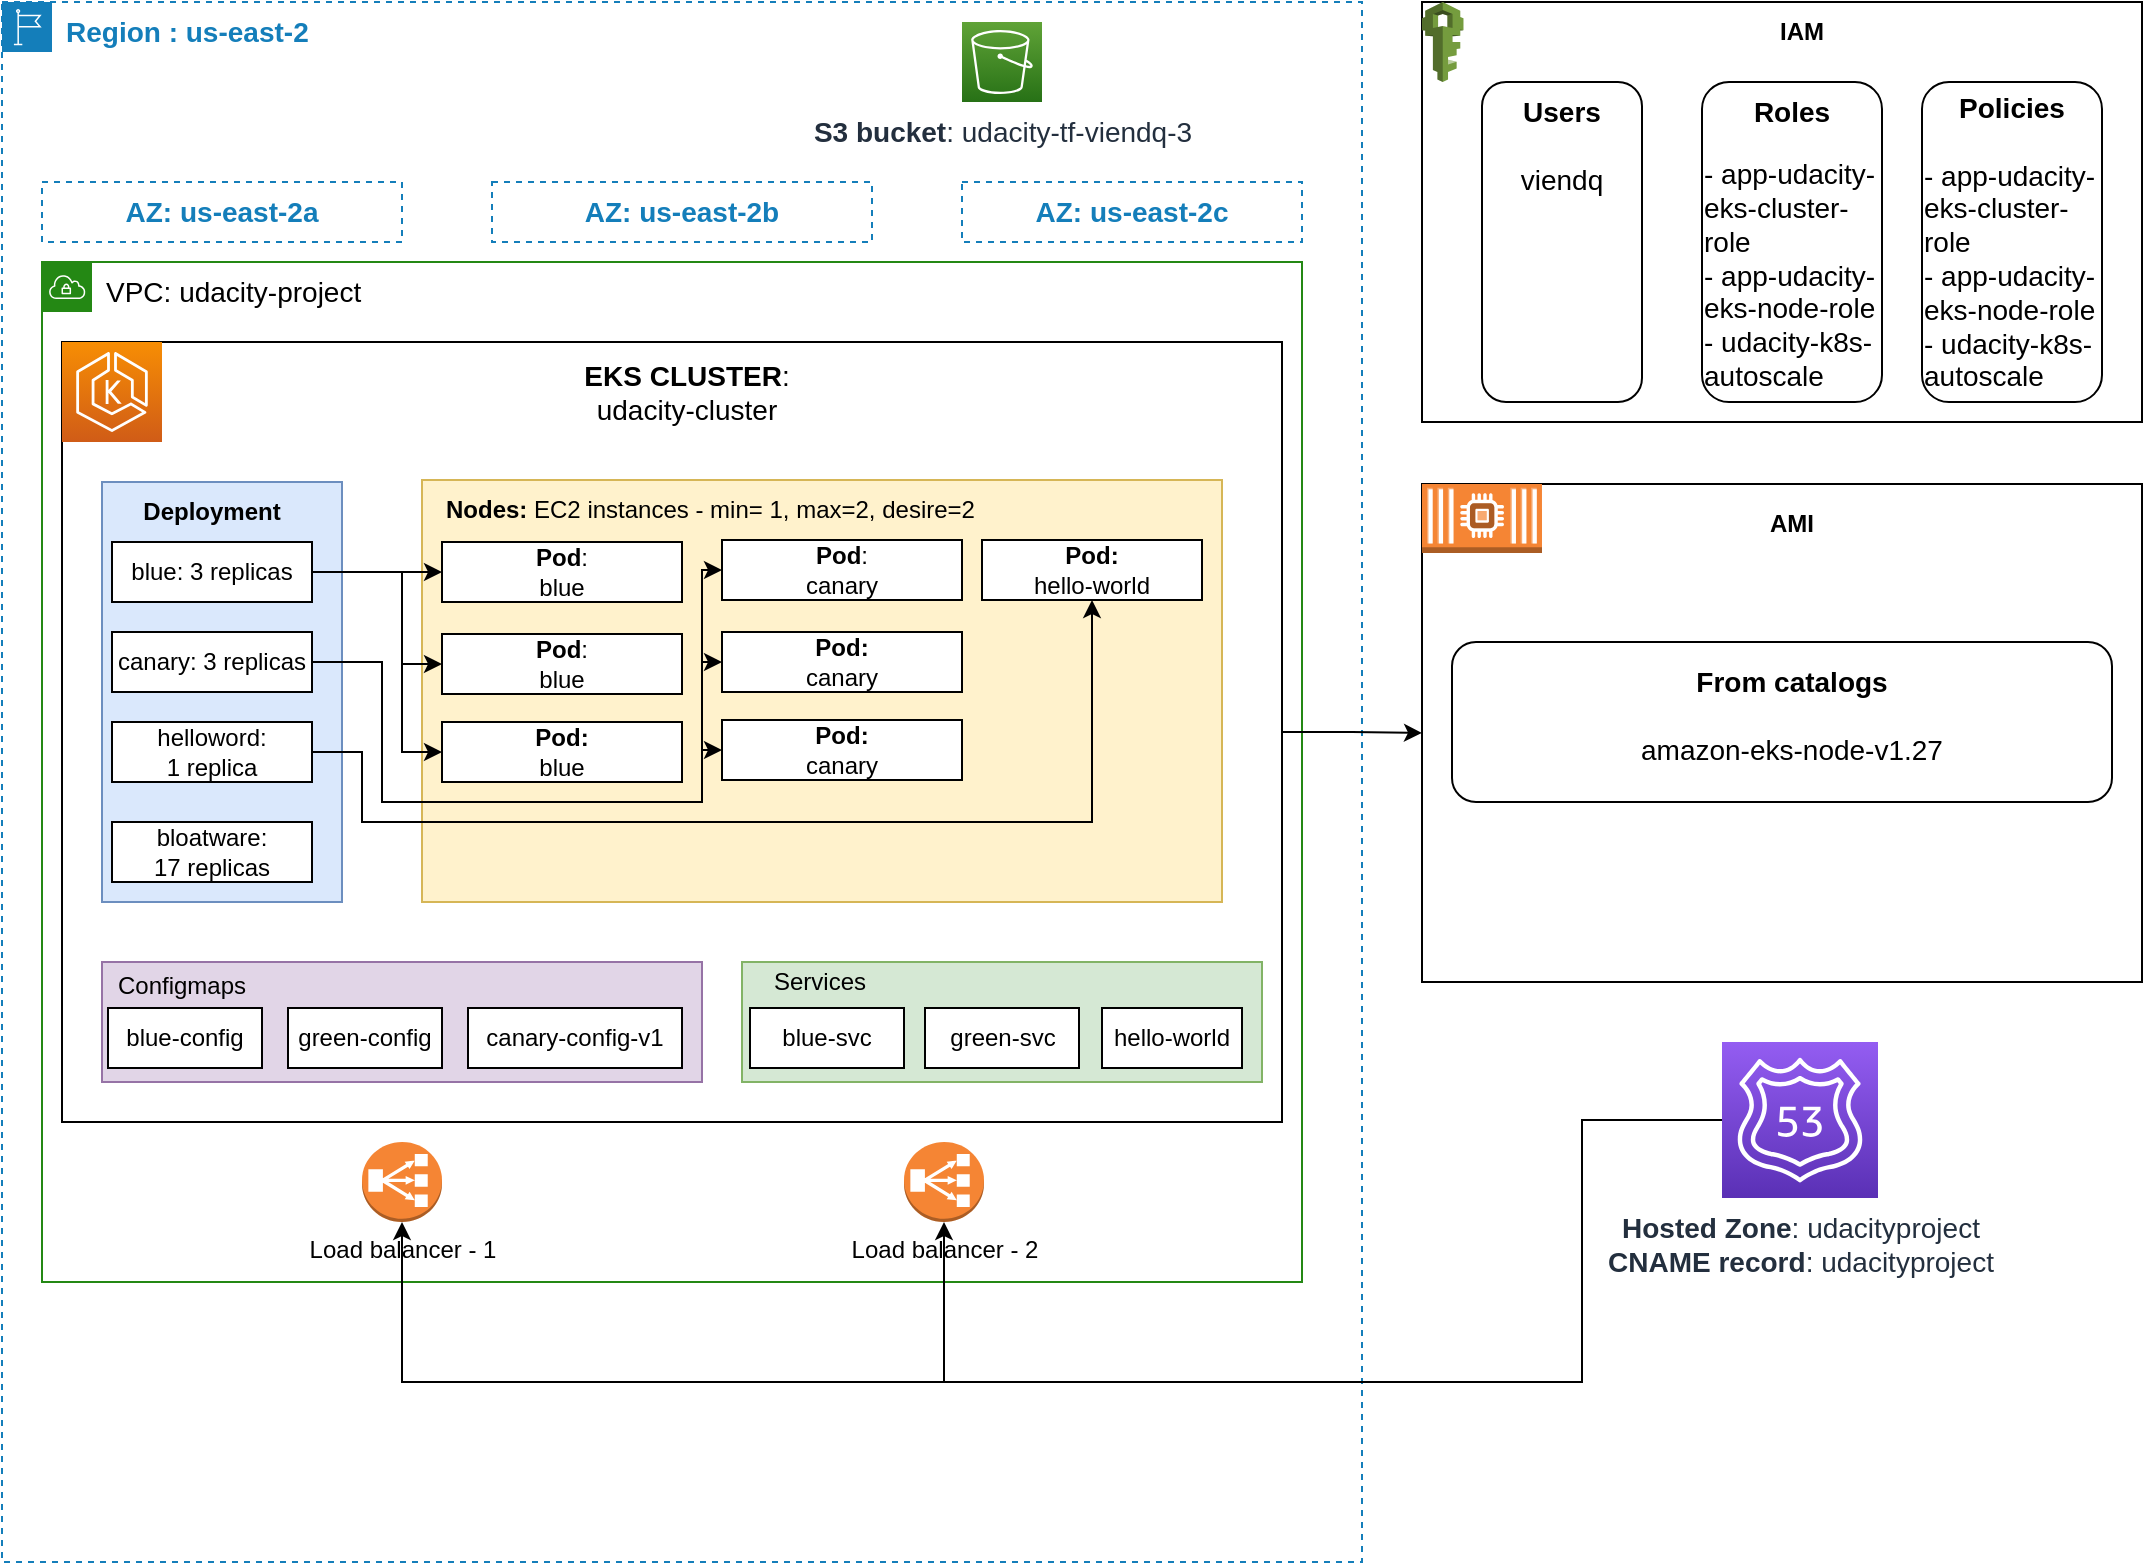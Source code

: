 <mxfile version="21.3.8" type="device">
  <diagram id="Ht1M8jgEwFfnCIfOTk4-" name="Page-1">
    <mxGraphModel dx="1687" dy="862" grid="1" gridSize="10" guides="1" tooltips="1" connect="1" arrows="1" fold="1" page="1" pageScale="1" pageWidth="1169" pageHeight="827" math="0" shadow="0">
      <root>
        <mxCell id="0" />
        <mxCell id="1" parent="0" />
        <mxCell id="TworTJh9LBBQ2F2tyUZx-2" value="&lt;font style=&quot;font-size: 14px;&quot;&gt;&lt;b&gt;Region : us-east-2&lt;/b&gt;&lt;/font&gt;" style="points=[[0,0],[0.25,0],[0.5,0],[0.75,0],[1,0],[1,0.25],[1,0.5],[1,0.75],[1,1],[0.75,1],[0.5,1],[0.25,1],[0,1],[0,0.75],[0,0.5],[0,0.25]];outlineConnect=0;gradientColor=none;html=1;whiteSpace=wrap;fontSize=12;fontStyle=0;container=1;pointerEvents=0;collapsible=0;recursiveResize=0;shape=mxgraph.aws4.group;grIcon=mxgraph.aws4.group_region;strokeColor=#147EBA;fillColor=none;verticalAlign=top;align=left;spacingLeft=30;fontColor=#147EBA;dashed=1;" vertex="1" parent="1">
          <mxGeometry x="60" y="30" width="680" height="780" as="geometry" />
        </mxCell>
        <mxCell id="TworTJh9LBBQ2F2tyUZx-3" value="&lt;font style=&quot;font-size: 14px;&quot;&gt;&lt;b&gt;AZ: us-east-2a&lt;/b&gt;&lt;/font&gt;" style="fillColor=none;strokeColor=#147EBA;dashed=1;verticalAlign=top;fontStyle=0;fontColor=#147EBA;whiteSpace=wrap;html=1;" vertex="1" parent="TworTJh9LBBQ2F2tyUZx-2">
          <mxGeometry x="20" y="90" width="180" height="30" as="geometry" />
        </mxCell>
        <mxCell id="TworTJh9LBBQ2F2tyUZx-4" value="&lt;font style=&quot;font-size: 14px;&quot;&gt;&lt;b&gt;AZ: us-east-2b&lt;/b&gt;&lt;/font&gt;" style="fillColor=none;strokeColor=#147EBA;dashed=1;verticalAlign=top;fontStyle=0;fontColor=#147EBA;whiteSpace=wrap;html=1;" vertex="1" parent="TworTJh9LBBQ2F2tyUZx-2">
          <mxGeometry x="245" y="90" width="190" height="30" as="geometry" />
        </mxCell>
        <mxCell id="TworTJh9LBBQ2F2tyUZx-5" value="&lt;font style=&quot;font-size: 14px;&quot;&gt;&lt;b&gt;AZ: us-east-2c&lt;/b&gt;&lt;/font&gt;" style="fillColor=none;strokeColor=#147EBA;dashed=1;verticalAlign=top;fontStyle=0;fontColor=#147EBA;whiteSpace=wrap;html=1;" vertex="1" parent="TworTJh9LBBQ2F2tyUZx-2">
          <mxGeometry x="480" y="90" width="170" height="30" as="geometry" />
        </mxCell>
        <mxCell id="TworTJh9LBBQ2F2tyUZx-8" value="&lt;font style=&quot;font-size: 14px;&quot; color=&quot;#000000&quot;&gt;VPC: udacity-project&lt;/font&gt;" style="points=[[0,0],[0.25,0],[0.5,0],[0.75,0],[1,0],[1,0.25],[1,0.5],[1,0.75],[1,1],[0.75,1],[0.5,1],[0.25,1],[0,1],[0,0.75],[0,0.5],[0,0.25]];outlineConnect=0;gradientColor=none;html=1;whiteSpace=wrap;fontSize=12;fontStyle=0;container=1;pointerEvents=0;collapsible=0;recursiveResize=0;shape=mxgraph.aws4.group;grIcon=mxgraph.aws4.group_vpc;strokeColor=#248814;fillColor=none;verticalAlign=top;align=left;spacingLeft=30;fontColor=#AAB7B8;dashed=0;" vertex="1" parent="TworTJh9LBBQ2F2tyUZx-2">
          <mxGeometry x="20" y="130" width="630" height="510" as="geometry" />
        </mxCell>
        <mxCell id="TworTJh9LBBQ2F2tyUZx-10" value="" style="rounded=0;whiteSpace=wrap;html=1;fillColor=none;" vertex="1" parent="TworTJh9LBBQ2F2tyUZx-8">
          <mxGeometry x="10" y="40" width="610" height="390" as="geometry" />
        </mxCell>
        <mxCell id="TworTJh9LBBQ2F2tyUZx-6" value="" style="sketch=0;points=[[0,0,0],[0.25,0,0],[0.5,0,0],[0.75,0,0],[1,0,0],[0,1,0],[0.25,1,0],[0.5,1,0],[0.75,1,0],[1,1,0],[0,0.25,0],[0,0.5,0],[0,0.75,0],[1,0.25,0],[1,0.5,0],[1,0.75,0]];outlineConnect=0;fontColor=#232F3E;gradientColor=#F78E04;gradientDirection=north;fillColor=#D05C17;strokeColor=#ffffff;dashed=0;verticalLabelPosition=bottom;verticalAlign=top;align=center;html=1;fontSize=12;fontStyle=0;aspect=fixed;shape=mxgraph.aws4.resourceIcon;resIcon=mxgraph.aws4.eks;" vertex="1" parent="TworTJh9LBBQ2F2tyUZx-8">
          <mxGeometry x="10" y="40" width="50" height="50" as="geometry" />
        </mxCell>
        <mxCell id="TworTJh9LBBQ2F2tyUZx-13" value="" style="rounded=0;whiteSpace=wrap;html=1;fillColor=#dae8fc;strokeColor=#6c8ebf;" vertex="1" parent="TworTJh9LBBQ2F2tyUZx-8">
          <mxGeometry x="30" y="110" width="120" height="210" as="geometry" />
        </mxCell>
        <mxCell id="TworTJh9LBBQ2F2tyUZx-11" value="&lt;font style=&quot;font-size: 14px;&quot;&gt;&lt;b&gt;EKS CLUSTER&lt;/b&gt;: udacity-cluster&lt;/font&gt;" style="text;html=1;strokeColor=none;fillColor=none;align=center;verticalAlign=middle;whiteSpace=wrap;rounded=0;" vertex="1" parent="TworTJh9LBBQ2F2tyUZx-8">
          <mxGeometry x="260" y="50" width="125" height="30" as="geometry" />
        </mxCell>
        <mxCell id="TworTJh9LBBQ2F2tyUZx-14" value="&lt;b&gt;Deployment&lt;/b&gt;" style="text;html=1;strokeColor=none;fillColor=none;align=center;verticalAlign=middle;whiteSpace=wrap;rounded=0;" vertex="1" parent="TworTJh9LBBQ2F2tyUZx-8">
          <mxGeometry x="40" y="110" width="90" height="30" as="geometry" />
        </mxCell>
        <mxCell id="TworTJh9LBBQ2F2tyUZx-15" value="" style="rounded=0;whiteSpace=wrap;html=1;fillColor=#fff2cc;strokeColor=#d6b656;" vertex="1" parent="TworTJh9LBBQ2F2tyUZx-8">
          <mxGeometry x="190" y="109" width="400" height="211" as="geometry" />
        </mxCell>
        <mxCell id="TworTJh9LBBQ2F2tyUZx-16" value="&lt;b&gt;Nodes: &lt;/b&gt;EC2 instances - min= 1, max=2, desire=2" style="text;html=1;strokeColor=none;fillColor=none;align=left;verticalAlign=middle;whiteSpace=wrap;rounded=0;" vertex="1" parent="TworTJh9LBBQ2F2tyUZx-8">
          <mxGeometry x="200" y="109" width="380" height="30" as="geometry" />
        </mxCell>
        <mxCell id="TworTJh9LBBQ2F2tyUZx-17" value="&lt;b&gt;Pod&lt;/b&gt;:&lt;br&gt;blue" style="rounded=0;whiteSpace=wrap;html=1;" vertex="1" parent="TworTJh9LBBQ2F2tyUZx-8">
          <mxGeometry x="200" y="140" width="120" height="30" as="geometry" />
        </mxCell>
        <mxCell id="TworTJh9LBBQ2F2tyUZx-18" value="&lt;b&gt;Pod&lt;/b&gt;:&lt;br&gt;blue" style="rounded=0;whiteSpace=wrap;html=1;" vertex="1" parent="TworTJh9LBBQ2F2tyUZx-8">
          <mxGeometry x="200" y="186" width="120" height="30" as="geometry" />
        </mxCell>
        <mxCell id="TworTJh9LBBQ2F2tyUZx-19" value="&lt;b&gt;Pod:&lt;br&gt;&lt;/b&gt;blue" style="rounded=0;whiteSpace=wrap;html=1;" vertex="1" parent="TworTJh9LBBQ2F2tyUZx-8">
          <mxGeometry x="200" y="230" width="120" height="30" as="geometry" />
        </mxCell>
        <mxCell id="TworTJh9LBBQ2F2tyUZx-20" value="&lt;b&gt;Pod&lt;/b&gt;:&lt;br&gt;canary" style="rounded=0;whiteSpace=wrap;html=1;" vertex="1" parent="TworTJh9LBBQ2F2tyUZx-8">
          <mxGeometry x="340" y="139" width="120" height="30" as="geometry" />
        </mxCell>
        <mxCell id="TworTJh9LBBQ2F2tyUZx-21" value="&lt;b&gt;Pod:&lt;br&gt;&lt;/b&gt;canary" style="rounded=0;whiteSpace=wrap;html=1;" vertex="1" parent="TworTJh9LBBQ2F2tyUZx-8">
          <mxGeometry x="340" y="185" width="120" height="30" as="geometry" />
        </mxCell>
        <mxCell id="TworTJh9LBBQ2F2tyUZx-22" value="&lt;b&gt;Pod:&lt;br&gt;&lt;/b&gt;canary" style="rounded=0;whiteSpace=wrap;html=1;" vertex="1" parent="TworTJh9LBBQ2F2tyUZx-8">
          <mxGeometry x="340" y="229" width="120" height="30" as="geometry" />
        </mxCell>
        <mxCell id="TworTJh9LBBQ2F2tyUZx-23" value="&lt;b&gt;Pod:&lt;br&gt;&lt;/b&gt;hello-world" style="rounded=0;whiteSpace=wrap;html=1;" vertex="1" parent="TworTJh9LBBQ2F2tyUZx-8">
          <mxGeometry x="470" y="139" width="110" height="30" as="geometry" />
        </mxCell>
        <mxCell id="TworTJh9LBBQ2F2tyUZx-62" style="edgeStyle=orthogonalEdgeStyle;rounded=0;orthogonalLoop=1;jettySize=auto;html=1;entryX=0;entryY=0.5;entryDx=0;entryDy=0;" edge="1" parent="TworTJh9LBBQ2F2tyUZx-8" source="TworTJh9LBBQ2F2tyUZx-24" target="TworTJh9LBBQ2F2tyUZx-17">
          <mxGeometry relative="1" as="geometry" />
        </mxCell>
        <mxCell id="TworTJh9LBBQ2F2tyUZx-63" style="edgeStyle=orthogonalEdgeStyle;rounded=0;orthogonalLoop=1;jettySize=auto;html=1;entryX=0;entryY=0.5;entryDx=0;entryDy=0;" edge="1" parent="TworTJh9LBBQ2F2tyUZx-8" source="TworTJh9LBBQ2F2tyUZx-24" target="TworTJh9LBBQ2F2tyUZx-18">
          <mxGeometry relative="1" as="geometry">
            <Array as="points">
              <mxPoint x="180" y="155" />
              <mxPoint x="180" y="201" />
            </Array>
          </mxGeometry>
        </mxCell>
        <mxCell id="TworTJh9LBBQ2F2tyUZx-64" style="edgeStyle=orthogonalEdgeStyle;rounded=0;orthogonalLoop=1;jettySize=auto;html=1;entryX=0;entryY=0.5;entryDx=0;entryDy=0;" edge="1" parent="TworTJh9LBBQ2F2tyUZx-8" source="TworTJh9LBBQ2F2tyUZx-24" target="TworTJh9LBBQ2F2tyUZx-19">
          <mxGeometry relative="1" as="geometry">
            <Array as="points">
              <mxPoint x="180" y="155" />
              <mxPoint x="180" y="245" />
            </Array>
          </mxGeometry>
        </mxCell>
        <mxCell id="TworTJh9LBBQ2F2tyUZx-24" value="blue: 3 replicas" style="rounded=0;whiteSpace=wrap;html=1;" vertex="1" parent="TworTJh9LBBQ2F2tyUZx-8">
          <mxGeometry x="35" y="140" width="100" height="30" as="geometry" />
        </mxCell>
        <mxCell id="TworTJh9LBBQ2F2tyUZx-65" style="edgeStyle=orthogonalEdgeStyle;rounded=0;orthogonalLoop=1;jettySize=auto;html=1;entryX=0;entryY=0.5;entryDx=0;entryDy=0;" edge="1" parent="TworTJh9LBBQ2F2tyUZx-8" source="TworTJh9LBBQ2F2tyUZx-25" target="TworTJh9LBBQ2F2tyUZx-20">
          <mxGeometry relative="1" as="geometry">
            <Array as="points">
              <mxPoint x="170" y="200" />
              <mxPoint x="170" y="270" />
              <mxPoint x="330" y="270" />
              <mxPoint x="330" y="154" />
            </Array>
          </mxGeometry>
        </mxCell>
        <mxCell id="TworTJh9LBBQ2F2tyUZx-66" style="edgeStyle=orthogonalEdgeStyle;rounded=0;orthogonalLoop=1;jettySize=auto;html=1;entryX=0;entryY=0.5;entryDx=0;entryDy=0;" edge="1" parent="TworTJh9LBBQ2F2tyUZx-8" source="TworTJh9LBBQ2F2tyUZx-25" target="TworTJh9LBBQ2F2tyUZx-21">
          <mxGeometry relative="1" as="geometry">
            <Array as="points">
              <mxPoint x="170" y="200" />
              <mxPoint x="170" y="270" />
              <mxPoint x="330" y="270" />
              <mxPoint x="330" y="200" />
            </Array>
          </mxGeometry>
        </mxCell>
        <mxCell id="TworTJh9LBBQ2F2tyUZx-67" style="edgeStyle=orthogonalEdgeStyle;rounded=0;orthogonalLoop=1;jettySize=auto;html=1;entryX=0;entryY=0.5;entryDx=0;entryDy=0;" edge="1" parent="TworTJh9LBBQ2F2tyUZx-8" source="TworTJh9LBBQ2F2tyUZx-25" target="TworTJh9LBBQ2F2tyUZx-22">
          <mxGeometry relative="1" as="geometry">
            <Array as="points">
              <mxPoint x="170" y="200" />
              <mxPoint x="170" y="270" />
              <mxPoint x="330" y="270" />
              <mxPoint x="330" y="244" />
            </Array>
          </mxGeometry>
        </mxCell>
        <mxCell id="TworTJh9LBBQ2F2tyUZx-25" value="canary: 3 replicas" style="rounded=0;whiteSpace=wrap;html=1;" vertex="1" parent="TworTJh9LBBQ2F2tyUZx-8">
          <mxGeometry x="35" y="185" width="100" height="30" as="geometry" />
        </mxCell>
        <mxCell id="TworTJh9LBBQ2F2tyUZx-68" style="edgeStyle=orthogonalEdgeStyle;rounded=0;orthogonalLoop=1;jettySize=auto;html=1;entryX=0.5;entryY=1;entryDx=0;entryDy=0;" edge="1" parent="TworTJh9LBBQ2F2tyUZx-8" source="TworTJh9LBBQ2F2tyUZx-43" target="TworTJh9LBBQ2F2tyUZx-23">
          <mxGeometry relative="1" as="geometry">
            <Array as="points">
              <mxPoint x="160" y="245" />
              <mxPoint x="160" y="280" />
              <mxPoint x="525" y="280" />
            </Array>
          </mxGeometry>
        </mxCell>
        <mxCell id="TworTJh9LBBQ2F2tyUZx-43" value="helloword:&lt;br&gt;1 replica" style="rounded=0;whiteSpace=wrap;html=1;" vertex="1" parent="TworTJh9LBBQ2F2tyUZx-8">
          <mxGeometry x="35" y="230" width="100" height="30" as="geometry" />
        </mxCell>
        <mxCell id="TworTJh9LBBQ2F2tyUZx-44" value="bloatware:&lt;br&gt;17 replicas" style="rounded=0;whiteSpace=wrap;html=1;" vertex="1" parent="TworTJh9LBBQ2F2tyUZx-8">
          <mxGeometry x="35" y="280" width="100" height="30" as="geometry" />
        </mxCell>
        <mxCell id="TworTJh9LBBQ2F2tyUZx-45" value="" style="rounded=0;whiteSpace=wrap;html=1;fillColor=#e1d5e7;strokeColor=#9673a6;" vertex="1" parent="TworTJh9LBBQ2F2tyUZx-8">
          <mxGeometry x="30" y="350" width="300" height="60" as="geometry" />
        </mxCell>
        <mxCell id="TworTJh9LBBQ2F2tyUZx-46" value="Configmaps" style="text;html=1;strokeColor=none;fillColor=none;align=center;verticalAlign=middle;whiteSpace=wrap;rounded=0;" vertex="1" parent="TworTJh9LBBQ2F2tyUZx-8">
          <mxGeometry x="30" y="350" width="80" height="23" as="geometry" />
        </mxCell>
        <mxCell id="TworTJh9LBBQ2F2tyUZx-47" value="blue-config" style="rounded=0;whiteSpace=wrap;html=1;" vertex="1" parent="TworTJh9LBBQ2F2tyUZx-8">
          <mxGeometry x="33" y="373" width="77" height="30" as="geometry" />
        </mxCell>
        <mxCell id="TworTJh9LBBQ2F2tyUZx-48" value="green-config" style="rounded=0;whiteSpace=wrap;html=1;" vertex="1" parent="TworTJh9LBBQ2F2tyUZx-8">
          <mxGeometry x="123" y="373" width="77" height="30" as="geometry" />
        </mxCell>
        <mxCell id="TworTJh9LBBQ2F2tyUZx-49" value="canary-config-v1" style="rounded=0;whiteSpace=wrap;html=1;" vertex="1" parent="TworTJh9LBBQ2F2tyUZx-8">
          <mxGeometry x="213" y="373" width="107" height="30" as="geometry" />
        </mxCell>
        <mxCell id="TworTJh9LBBQ2F2tyUZx-50" value="" style="rounded=0;whiteSpace=wrap;html=1;fillColor=#d5e8d4;strokeColor=#82b366;" vertex="1" parent="TworTJh9LBBQ2F2tyUZx-8">
          <mxGeometry x="350" y="350" width="260" height="60" as="geometry" />
        </mxCell>
        <mxCell id="TworTJh9LBBQ2F2tyUZx-51" value="blue-svc" style="rounded=0;whiteSpace=wrap;html=1;" vertex="1" parent="TworTJh9LBBQ2F2tyUZx-8">
          <mxGeometry x="354" y="373" width="77" height="30" as="geometry" />
        </mxCell>
        <mxCell id="TworTJh9LBBQ2F2tyUZx-52" value="green-svc" style="rounded=0;whiteSpace=wrap;html=1;" vertex="1" parent="TworTJh9LBBQ2F2tyUZx-8">
          <mxGeometry x="441.5" y="373" width="77" height="30" as="geometry" />
        </mxCell>
        <mxCell id="TworTJh9LBBQ2F2tyUZx-53" value="hello-world" style="rounded=0;whiteSpace=wrap;html=1;" vertex="1" parent="TworTJh9LBBQ2F2tyUZx-8">
          <mxGeometry x="530" y="373" width="70" height="30" as="geometry" />
        </mxCell>
        <mxCell id="TworTJh9LBBQ2F2tyUZx-54" value="Services" style="text;html=1;strokeColor=none;fillColor=none;align=center;verticalAlign=middle;whiteSpace=wrap;rounded=0;" vertex="1" parent="TworTJh9LBBQ2F2tyUZx-8">
          <mxGeometry x="354" y="350" width="70" height="20" as="geometry" />
        </mxCell>
        <mxCell id="TworTJh9LBBQ2F2tyUZx-55" value="Load balancer - 1" style="outlineConnect=0;dashed=0;verticalLabelPosition=bottom;verticalAlign=top;align=center;html=1;shape=mxgraph.aws3.classic_load_balancer;fillColor=#F58534;gradientColor=none;" vertex="1" parent="TworTJh9LBBQ2F2tyUZx-8">
          <mxGeometry x="160" y="440" width="40" height="40" as="geometry" />
        </mxCell>
        <mxCell id="TworTJh9LBBQ2F2tyUZx-56" value="Load balancer - 2" style="outlineConnect=0;dashed=0;verticalLabelPosition=bottom;verticalAlign=top;align=center;html=1;shape=mxgraph.aws3.classic_load_balancer;fillColor=#F58534;gradientColor=none;" vertex="1" parent="TworTJh9LBBQ2F2tyUZx-8">
          <mxGeometry x="431" y="440" width="40" height="40" as="geometry" />
        </mxCell>
        <mxCell id="TworTJh9LBBQ2F2tyUZx-9" value="&lt;font style=&quot;font-size: 14px;&quot;&gt;&lt;b&gt;S3 bucket&lt;/b&gt;: udacity-tf-viendq-3&lt;/font&gt;" style="sketch=0;points=[[0,0,0],[0.25,0,0],[0.5,0,0],[0.75,0,0],[1,0,0],[0,1,0],[0.25,1,0],[0.5,1,0],[0.75,1,0],[1,1,0],[0,0.25,0],[0,0.5,0],[0,0.75,0],[1,0.25,0],[1,0.5,0],[1,0.75,0]];outlineConnect=0;fontColor=#232F3E;gradientColor=#60A337;gradientDirection=north;fillColor=#277116;strokeColor=#ffffff;dashed=0;verticalLabelPosition=bottom;verticalAlign=top;align=center;html=1;fontSize=12;fontStyle=0;aspect=fixed;shape=mxgraph.aws4.resourceIcon;resIcon=mxgraph.aws4.s3;" vertex="1" parent="TworTJh9LBBQ2F2tyUZx-2">
          <mxGeometry x="480" y="10" width="40" height="40" as="geometry" />
        </mxCell>
        <mxCell id="TworTJh9LBBQ2F2tyUZx-70" value="" style="rounded=0;whiteSpace=wrap;html=1;fillColor=none;" vertex="1" parent="1">
          <mxGeometry x="770" y="30" width="360" height="210" as="geometry" />
        </mxCell>
        <mxCell id="TworTJh9LBBQ2F2tyUZx-69" value="" style="outlineConnect=0;dashed=0;verticalLabelPosition=bottom;verticalAlign=top;align=center;html=1;shape=mxgraph.aws3.iam;fillColor=#759C3E;gradientColor=none;" vertex="1" parent="1">
          <mxGeometry x="770" y="30" width="20.74" height="40" as="geometry" />
        </mxCell>
        <mxCell id="TworTJh9LBBQ2F2tyUZx-71" value="&lt;b&gt;IAM&lt;/b&gt;" style="text;html=1;strokeColor=none;fillColor=none;align=center;verticalAlign=middle;whiteSpace=wrap;rounded=0;" vertex="1" parent="1">
          <mxGeometry x="930" y="30" width="60" height="30" as="geometry" />
        </mxCell>
        <mxCell id="TworTJh9LBBQ2F2tyUZx-72" value="" style="rounded=1;whiteSpace=wrap;html=1;" vertex="1" parent="1">
          <mxGeometry x="800" y="70" width="80" height="160" as="geometry" />
        </mxCell>
        <mxCell id="TworTJh9LBBQ2F2tyUZx-73" value="&lt;font style=&quot;&quot;&gt;&lt;b&gt;&lt;font style=&quot;font-size: 14px;&quot;&gt;Roles&lt;/font&gt;&lt;/b&gt;&lt;br&gt;&lt;br&gt;&lt;div style=&quot;text-align: left;&quot;&gt;&lt;span style=&quot;font-size: 14px;&quot;&gt;- app-udacity-eks-cluster-role&lt;/span&gt;&lt;/div&gt;&lt;div style=&quot;text-align: left;&quot;&gt;&lt;span style=&quot;font-size: 14px;&quot;&gt;- app-udacity-eks-node-role&lt;/span&gt;&lt;/div&gt;&lt;div style=&quot;text-align: left;&quot;&gt;&lt;span style=&quot;font-size: 14px;&quot;&gt;- udacity-k8s-autoscale&lt;/span&gt;&lt;/div&gt;&lt;/font&gt;" style="rounded=1;whiteSpace=wrap;html=1;verticalAlign=top;" vertex="1" parent="1">
          <mxGeometry x="910" y="70" width="90" height="160" as="geometry" />
        </mxCell>
        <mxCell id="TworTJh9LBBQ2F2tyUZx-74" value="&lt;b style=&quot;border-color: var(--border-color); font-size: 14px;&quot;&gt;Policies&lt;/b&gt;&lt;br style=&quot;border-color: var(--border-color); font-size: 14px;&quot;&gt;&lt;br style=&quot;border-color: var(--border-color); font-size: 14px;&quot;&gt;&lt;div style=&quot;border-color: var(--border-color); text-align: left; font-size: 14px;&quot;&gt;- app-udacity-eks-cluster-role&lt;/div&gt;&lt;div style=&quot;border-color: var(--border-color); text-align: left; font-size: 14px;&quot;&gt;&lt;span style=&quot;border-color: var(--border-color); font-size: 14px;&quot;&gt;- app-udacity-eks-node-role&lt;/span&gt;&lt;/div&gt;&lt;div style=&quot;border-color: var(--border-color); text-align: left; font-size: 14px;&quot;&gt;&lt;span style=&quot;border-color: var(--border-color); font-size: 14px;&quot;&gt;- udacity-k8s-autoscale&lt;/span&gt;&lt;/div&gt;" style="rounded=1;whiteSpace=wrap;html=1;align=center;fontSize=14;" vertex="1" parent="1">
          <mxGeometry x="1020" y="70" width="90" height="160" as="geometry" />
        </mxCell>
        <mxCell id="TworTJh9LBBQ2F2tyUZx-75" value="&lt;b style=&quot;font-size: 14px;&quot;&gt;Users&lt;/b&gt;&lt;br style=&quot;font-size: 14px;&quot;&gt;&lt;br style=&quot;font-size: 14px;&quot;&gt;viendq" style="text;html=1;strokeColor=none;fillColor=none;align=center;verticalAlign=top;whiteSpace=wrap;rounded=0;fontSize=14;" vertex="1" parent="1">
          <mxGeometry x="810" y="70" width="60" height="150" as="geometry" />
        </mxCell>
        <mxCell id="TworTJh9LBBQ2F2tyUZx-77" value="" style="rounded=0;whiteSpace=wrap;html=1;fillColor=none;" vertex="1" parent="1">
          <mxGeometry x="770" y="271" width="360" height="249" as="geometry" />
        </mxCell>
        <mxCell id="TworTJh9LBBQ2F2tyUZx-79" value="&lt;b&gt;AMI&lt;/b&gt;" style="text;html=1;strokeColor=none;fillColor=none;align=center;verticalAlign=middle;whiteSpace=wrap;rounded=0;" vertex="1" parent="1">
          <mxGeometry x="925" y="275.5" width="60" height="30" as="geometry" />
        </mxCell>
        <mxCell id="TworTJh9LBBQ2F2tyUZx-80" value="" style="rounded=1;whiteSpace=wrap;html=1;" vertex="1" parent="1">
          <mxGeometry x="785" y="350" width="330" height="80" as="geometry" />
        </mxCell>
        <mxCell id="TworTJh9LBBQ2F2tyUZx-83" value="&lt;b style=&quot;font-size: 14px;&quot;&gt;From catalogs&lt;/b&gt;&lt;br style=&quot;font-size: 14px;&quot;&gt;&lt;br style=&quot;font-size: 14px;&quot;&gt;amazon-eks-node-v1.27" style="text;html=1;strokeColor=none;fillColor=none;align=center;verticalAlign=top;whiteSpace=wrap;rounded=0;fontSize=14;" vertex="1" parent="1">
          <mxGeometry x="815" y="355" width="280" height="70" as="geometry" />
        </mxCell>
        <mxCell id="TworTJh9LBBQ2F2tyUZx-84" style="edgeStyle=orthogonalEdgeStyle;rounded=0;orthogonalLoop=1;jettySize=auto;html=1;" edge="1" parent="1" source="TworTJh9LBBQ2F2tyUZx-10" target="TworTJh9LBBQ2F2tyUZx-77">
          <mxGeometry relative="1" as="geometry" />
        </mxCell>
        <mxCell id="TworTJh9LBBQ2F2tyUZx-85" value="" style="outlineConnect=0;dashed=0;verticalLabelPosition=bottom;verticalAlign=top;align=center;html=1;shape=mxgraph.aws3.ec2_compute_container_2;fillColor=#F58534;gradientColor=none;" vertex="1" parent="1">
          <mxGeometry x="770" y="271" width="60" height="34.5" as="geometry" />
        </mxCell>
        <mxCell id="TworTJh9LBBQ2F2tyUZx-57" value="&lt;font style=&quot;font-size: 14px;&quot;&gt;&lt;b&gt;Hosted Zone&lt;/b&gt;: udacityproject&lt;br&gt;&lt;b&gt;CNAME record&lt;/b&gt;: udacityproject&lt;br&gt;&lt;/font&gt;" style="sketch=0;points=[[0,0,0],[0.25,0,0],[0.5,0,0],[0.75,0,0],[1,0,0],[0,1,0],[0.25,1,0],[0.5,1,0],[0.75,1,0],[1,1,0],[0,0.25,0],[0,0.5,0],[0,0.75,0],[1,0.25,0],[1,0.5,0],[1,0.75,0]];outlineConnect=0;fontColor=#232F3E;gradientColor=#945DF2;gradientDirection=north;fillColor=#5A30B5;strokeColor=#ffffff;dashed=0;verticalLabelPosition=bottom;verticalAlign=top;align=center;html=1;fontSize=12;fontStyle=0;aspect=fixed;shape=mxgraph.aws4.resourceIcon;resIcon=mxgraph.aws4.route_53;" vertex="1" parent="1">
          <mxGeometry x="920" y="550" width="78" height="78" as="geometry" />
        </mxCell>
        <mxCell id="TworTJh9LBBQ2F2tyUZx-60" style="edgeStyle=orthogonalEdgeStyle;rounded=0;orthogonalLoop=1;jettySize=auto;html=1;endArrow=none;endFill=0;startArrow=classic;startFill=1;" edge="1" parent="1" source="TworTJh9LBBQ2F2tyUZx-55" target="TworTJh9LBBQ2F2tyUZx-57">
          <mxGeometry relative="1" as="geometry">
            <Array as="points">
              <mxPoint x="260" y="720" />
              <mxPoint x="850" y="720" />
              <mxPoint x="850" y="589" />
            </Array>
          </mxGeometry>
        </mxCell>
        <mxCell id="TworTJh9LBBQ2F2tyUZx-61" style="edgeStyle=orthogonalEdgeStyle;rounded=0;orthogonalLoop=1;jettySize=auto;html=1;startArrow=classic;startFill=1;endArrow=none;endFill=0;" edge="1" parent="1" source="TworTJh9LBBQ2F2tyUZx-56" target="TworTJh9LBBQ2F2tyUZx-57">
          <mxGeometry relative="1" as="geometry">
            <Array as="points">
              <mxPoint x="531" y="720" />
              <mxPoint x="850" y="720" />
              <mxPoint x="850" y="589" />
            </Array>
          </mxGeometry>
        </mxCell>
      </root>
    </mxGraphModel>
  </diagram>
</mxfile>
